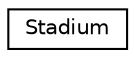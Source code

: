 digraph "Graphical Class Hierarchy"
{
  edge [fontname="Helvetica",fontsize="10",labelfontname="Helvetica",labelfontsize="10"];
  node [fontname="Helvetica",fontsize="10",shape=record];
  rankdir="LR";
  Node1 [label="Stadium",height=0.2,width=0.4,color="black", fillcolor="white", style="filled",URL="$class_stadium.html",tooltip="The Stadium class Describes the stadium. "];
}
